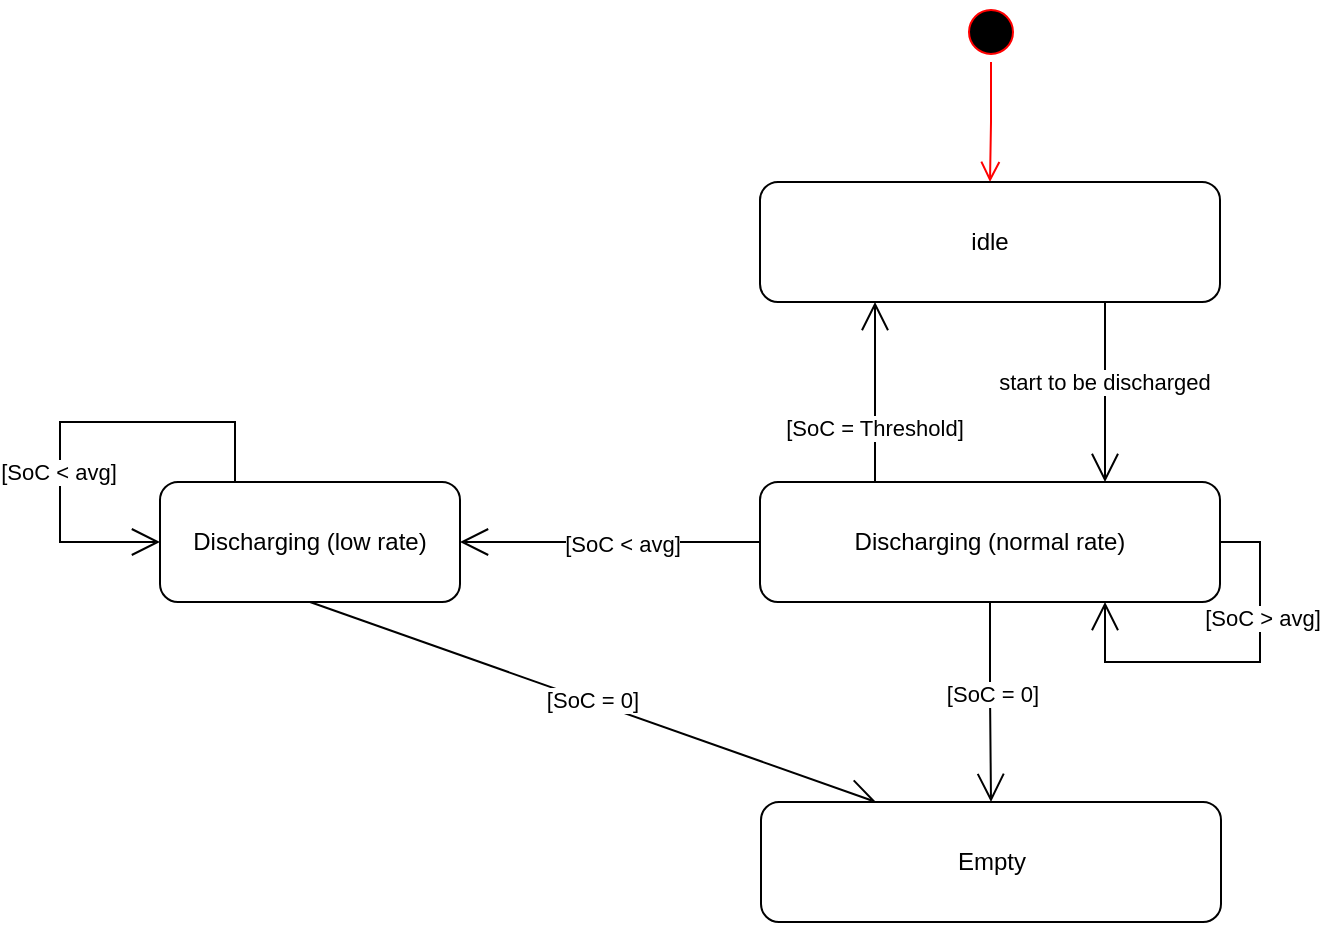 <mxfile version="24.8.3">
  <diagram name="Page-1" id="_TgkaefdaCbVhhmR3HBw">
    <mxGraphModel dx="896" dy="526" grid="1" gridSize="10" guides="1" tooltips="1" connect="1" arrows="1" fold="1" page="1" pageScale="1" pageWidth="850" pageHeight="1100" math="0" shadow="0">
      <root>
        <mxCell id="0" />
        <mxCell id="1" parent="0" />
        <mxCell id="VHD7gK2-Nl_4rJqmcwvM-1" value="" style="ellipse;html=1;shape=startState;fillColor=#000000;strokeColor=#ff0000;" vertex="1" parent="1">
          <mxGeometry x="560.5" y="280" width="30" height="30" as="geometry" />
        </mxCell>
        <mxCell id="VHD7gK2-Nl_4rJqmcwvM-2" value="" style="edgeStyle=orthogonalEdgeStyle;html=1;verticalAlign=bottom;endArrow=open;endSize=8;strokeColor=#ff0000;rounded=0;entryX=0.5;entryY=0;entryDx=0;entryDy=0;" edge="1" source="VHD7gK2-Nl_4rJqmcwvM-1" parent="1" target="VHD7gK2-Nl_4rJqmcwvM-11">
          <mxGeometry relative="1" as="geometry">
            <mxPoint x="525" y="370" as="targetPoint" />
          </mxGeometry>
        </mxCell>
        <mxCell id="VHD7gK2-Nl_4rJqmcwvM-11" value="idle" style="rounded=1;whiteSpace=wrap;html=1;" vertex="1" parent="1">
          <mxGeometry x="460" y="370" width="230" height="60" as="geometry" />
        </mxCell>
        <mxCell id="VHD7gK2-Nl_4rJqmcwvM-33" style="edgeStyle=orthogonalEdgeStyle;rounded=0;orthogonalLoop=1;jettySize=auto;html=1;entryX=0.5;entryY=0;entryDx=0;entryDy=0;endArrow=open;endFill=0;endSize=12;" edge="1" parent="1" source="VHD7gK2-Nl_4rJqmcwvM-12" target="VHD7gK2-Nl_4rJqmcwvM-32">
          <mxGeometry relative="1" as="geometry" />
        </mxCell>
        <mxCell id="VHD7gK2-Nl_4rJqmcwvM-34" value="[SoC = 0]" style="edgeLabel;html=1;align=center;verticalAlign=middle;resizable=0;points=[];" vertex="1" connectable="0" parent="VHD7gK2-Nl_4rJqmcwvM-33">
          <mxGeometry x="-0.074" relative="1" as="geometry">
            <mxPoint as="offset" />
          </mxGeometry>
        </mxCell>
        <mxCell id="VHD7gK2-Nl_4rJqmcwvM-12" value="Discharging (normal rate)" style="rounded=1;whiteSpace=wrap;html=1;" vertex="1" parent="1">
          <mxGeometry x="460" y="520" width="230" height="60" as="geometry" />
        </mxCell>
        <mxCell id="VHD7gK2-Nl_4rJqmcwvM-13" value="" style="endArrow=open;endFill=1;endSize=12;html=1;rounded=0;entryX=0.75;entryY=0;entryDx=0;entryDy=0;exitX=0.75;exitY=1;exitDx=0;exitDy=0;" edge="1" parent="1" source="VHD7gK2-Nl_4rJqmcwvM-11" target="VHD7gK2-Nl_4rJqmcwvM-12">
          <mxGeometry width="160" relative="1" as="geometry">
            <mxPoint x="450" y="420" as="sourcePoint" />
            <mxPoint x="610" y="420" as="targetPoint" />
          </mxGeometry>
        </mxCell>
        <mxCell id="VHD7gK2-Nl_4rJqmcwvM-15" value="start to be discharged" style="edgeLabel;html=1;align=center;verticalAlign=middle;resizable=0;points=[];" vertex="1" connectable="0" parent="VHD7gK2-Nl_4rJqmcwvM-13">
          <mxGeometry x="-0.116" y="-1" relative="1" as="geometry">
            <mxPoint as="offset" />
          </mxGeometry>
        </mxCell>
        <mxCell id="VHD7gK2-Nl_4rJqmcwvM-17" value="" style="endArrow=open;endFill=1;endSize=12;html=1;rounded=0;entryX=0.25;entryY=1;entryDx=0;entryDy=0;exitX=0.25;exitY=0;exitDx=0;exitDy=0;" edge="1" parent="1" source="VHD7gK2-Nl_4rJqmcwvM-12" target="VHD7gK2-Nl_4rJqmcwvM-11">
          <mxGeometry width="160" relative="1" as="geometry">
            <mxPoint x="560" y="500" as="sourcePoint" />
            <mxPoint x="720" y="500" as="targetPoint" />
          </mxGeometry>
        </mxCell>
        <mxCell id="VHD7gK2-Nl_4rJqmcwvM-18" value="[SoC = Threshold]" style="edgeLabel;html=1;align=center;verticalAlign=middle;resizable=0;points=[];" vertex="1" connectable="0" parent="VHD7gK2-Nl_4rJqmcwvM-17">
          <mxGeometry x="-0.403" y="1" relative="1" as="geometry">
            <mxPoint as="offset" />
          </mxGeometry>
        </mxCell>
        <mxCell id="VHD7gK2-Nl_4rJqmcwvM-35" style="rounded=0;orthogonalLoop=1;jettySize=auto;html=1;exitX=0.5;exitY=1;exitDx=0;exitDy=0;entryX=0.25;entryY=0;entryDx=0;entryDy=0;endArrow=open;endFill=0;endSize=12;" edge="1" parent="1" source="VHD7gK2-Nl_4rJqmcwvM-19" target="VHD7gK2-Nl_4rJqmcwvM-32">
          <mxGeometry relative="1" as="geometry" />
        </mxCell>
        <mxCell id="VHD7gK2-Nl_4rJqmcwvM-36" value="[SoC = 0]" style="edgeLabel;html=1;align=center;verticalAlign=middle;resizable=0;points=[];" vertex="1" connectable="0" parent="VHD7gK2-Nl_4rJqmcwvM-35">
          <mxGeometry x="-0.01" y="1" relative="1" as="geometry">
            <mxPoint as="offset" />
          </mxGeometry>
        </mxCell>
        <mxCell id="VHD7gK2-Nl_4rJqmcwvM-19" value="Discharging (low rate)" style="rounded=1;whiteSpace=wrap;html=1;" vertex="1" parent="1">
          <mxGeometry x="160" y="520" width="150" height="60" as="geometry" />
        </mxCell>
        <mxCell id="VHD7gK2-Nl_4rJqmcwvM-20" value="" style="endArrow=open;endFill=1;endSize=12;html=1;rounded=0;entryX=1;entryY=0.5;entryDx=0;entryDy=0;exitX=0;exitY=0.5;exitDx=0;exitDy=0;" edge="1" parent="1" source="VHD7gK2-Nl_4rJqmcwvM-12" target="VHD7gK2-Nl_4rJqmcwvM-19">
          <mxGeometry width="160" relative="1" as="geometry">
            <mxPoint x="460" y="520" as="sourcePoint" />
            <mxPoint x="620" y="520" as="targetPoint" />
          </mxGeometry>
        </mxCell>
        <mxCell id="VHD7gK2-Nl_4rJqmcwvM-21" value="[SoC &amp;lt; avg]" style="edgeLabel;html=1;align=center;verticalAlign=middle;resizable=0;points=[];" vertex="1" connectable="0" parent="VHD7gK2-Nl_4rJqmcwvM-20">
          <mxGeometry x="-0.074" y="1" relative="1" as="geometry">
            <mxPoint as="offset" />
          </mxGeometry>
        </mxCell>
        <mxCell id="VHD7gK2-Nl_4rJqmcwvM-28" style="edgeStyle=orthogonalEdgeStyle;rounded=0;orthogonalLoop=1;jettySize=auto;html=1;exitX=1;exitY=0.5;exitDx=0;exitDy=0;entryX=0.75;entryY=1;entryDx=0;entryDy=0;endArrow=open;endFill=0;endSize=12;" edge="1" parent="1" source="VHD7gK2-Nl_4rJqmcwvM-12" target="VHD7gK2-Nl_4rJqmcwvM-12">
          <mxGeometry relative="1" as="geometry">
            <Array as="points">
              <mxPoint x="710" y="550" />
              <mxPoint x="710" y="610" />
              <mxPoint x="633" y="610" />
            </Array>
          </mxGeometry>
        </mxCell>
        <mxCell id="VHD7gK2-Nl_4rJqmcwvM-29" value="[SoC &amp;gt; avg]" style="edgeLabel;html=1;align=center;verticalAlign=middle;resizable=0;points=[];" vertex="1" connectable="0" parent="VHD7gK2-Nl_4rJqmcwvM-28">
          <mxGeometry x="-0.388" y="1" relative="1" as="geometry">
            <mxPoint as="offset" />
          </mxGeometry>
        </mxCell>
        <mxCell id="VHD7gK2-Nl_4rJqmcwvM-30" style="edgeStyle=orthogonalEdgeStyle;rounded=0;orthogonalLoop=1;jettySize=auto;html=1;exitX=0.25;exitY=0;exitDx=0;exitDy=0;entryX=0;entryY=0.5;entryDx=0;entryDy=0;endArrow=open;endFill=0;endSize=12;" edge="1" parent="1" source="VHD7gK2-Nl_4rJqmcwvM-19" target="VHD7gK2-Nl_4rJqmcwvM-19">
          <mxGeometry relative="1" as="geometry">
            <Array as="points">
              <mxPoint x="198" y="490" />
              <mxPoint x="110" y="490" />
              <mxPoint x="110" y="550" />
            </Array>
          </mxGeometry>
        </mxCell>
        <mxCell id="VHD7gK2-Nl_4rJqmcwvM-31" value="[SoC &amp;lt; avg]" style="edgeLabel;html=1;align=center;verticalAlign=middle;resizable=0;points=[];" vertex="1" connectable="0" parent="VHD7gK2-Nl_4rJqmcwvM-30">
          <mxGeometry x="0.254" y="-1" relative="1" as="geometry">
            <mxPoint as="offset" />
          </mxGeometry>
        </mxCell>
        <mxCell id="VHD7gK2-Nl_4rJqmcwvM-32" value="Empty" style="rounded=1;whiteSpace=wrap;html=1;" vertex="1" parent="1">
          <mxGeometry x="460.5" y="680" width="230" height="60" as="geometry" />
        </mxCell>
      </root>
    </mxGraphModel>
  </diagram>
</mxfile>
